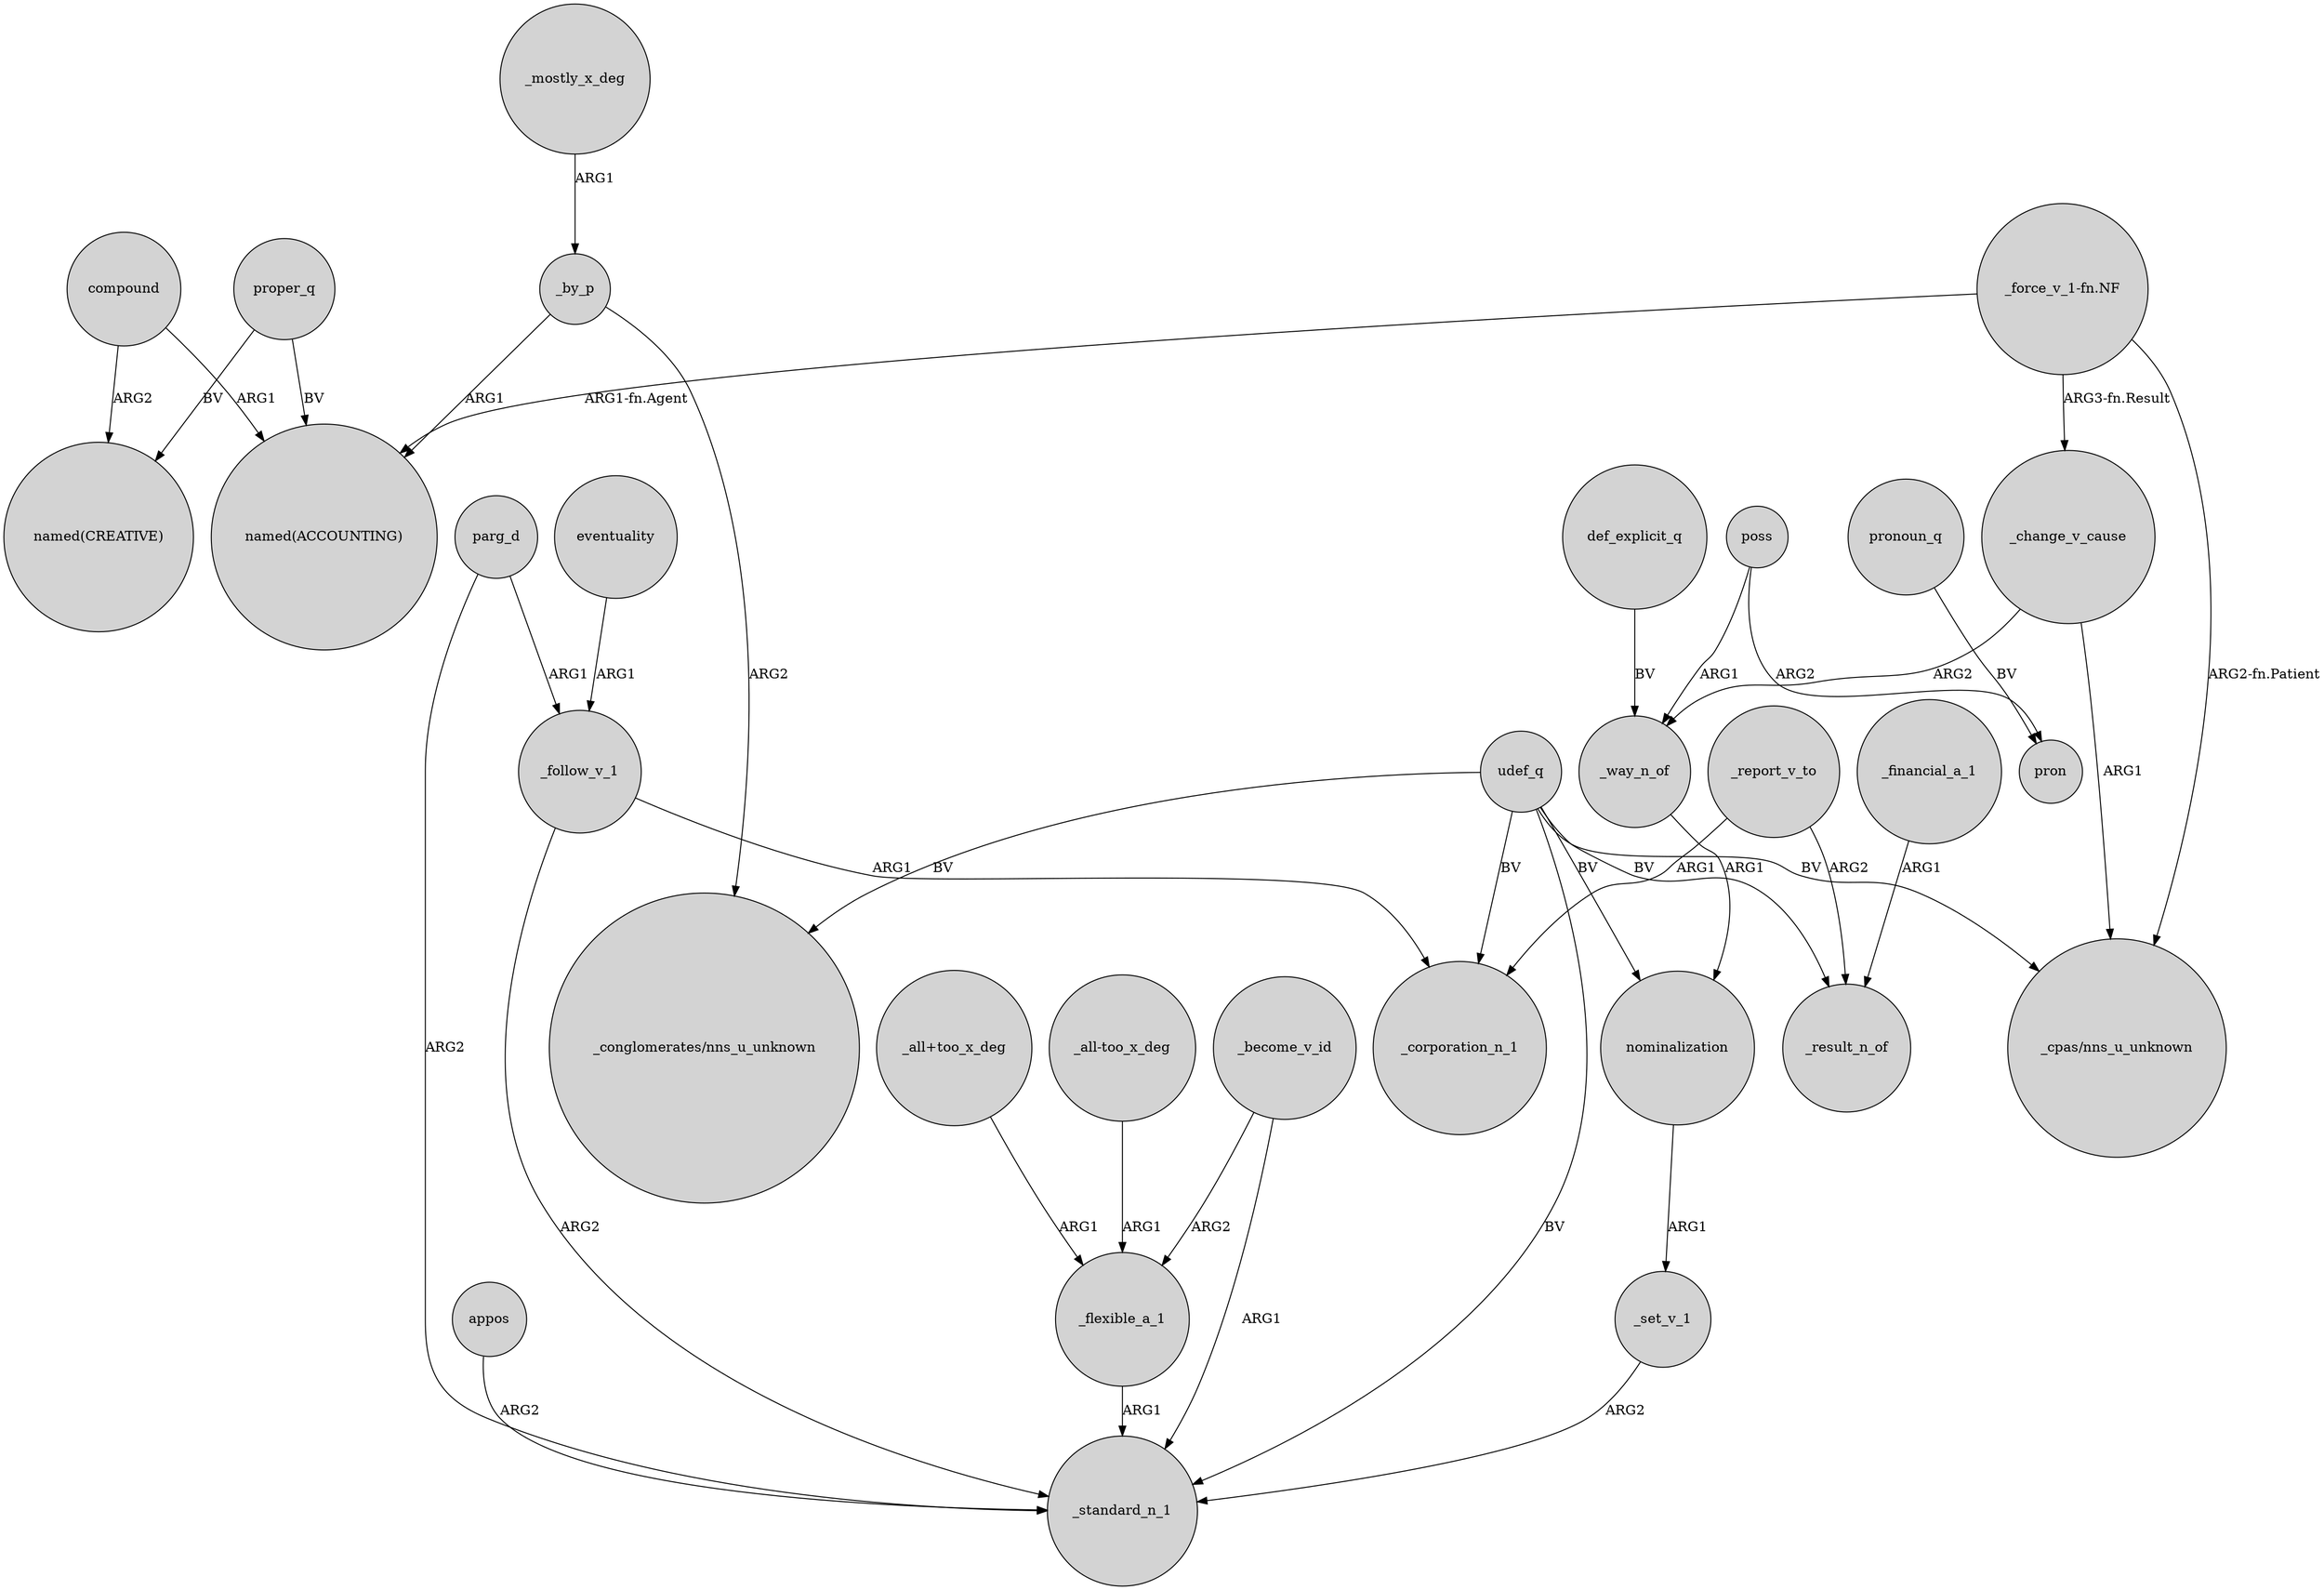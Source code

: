 digraph {
	node [shape=circle style=filled]
	proper_q -> "named(CREATIVE)" [label=BV]
	_mostly_x_deg -> _by_p [label=ARG1]
	_follow_v_1 -> _standard_n_1 [label=ARG2]
	_by_p -> "_conglomerates/nns_u_unknown" [label=ARG2]
	appos -> _standard_n_1 [label=ARG2]
	_set_v_1 -> _standard_n_1 [label=ARG2]
	poss -> pron [label=ARG2]
	"_all+too_x_deg" -> _flexible_a_1 [label=ARG1]
	_become_v_id -> _flexible_a_1 [label=ARG2]
	_flexible_a_1 -> _standard_n_1 [label=ARG1]
	poss -> _way_n_of [label=ARG1]
	_report_v_to -> _result_n_of [label=ARG2]
	"_force_v_1-fn.NF" -> "_cpas/nns_u_unknown" [label="ARG2-fn.Patient"]
	_financial_a_1 -> _result_n_of [label=ARG1]
	"_force_v_1-fn.NF" -> "named(ACCOUNTING)" [label="ARG1-fn.Agent"]
	udef_q -> "_conglomerates/nns_u_unknown" [label=BV]
	_change_v_cause -> _way_n_of [label=ARG2]
	parg_d -> _standard_n_1 [label=ARG2]
	proper_q -> "named(ACCOUNTING)" [label=BV]
	compound -> "named(CREATIVE)" [label=ARG2]
	pronoun_q -> pron [label=BV]
	udef_q -> _corporation_n_1 [label=BV]
	_become_v_id -> _standard_n_1 [label=ARG1]
	def_explicit_q -> _way_n_of [label=BV]
	udef_q -> _result_n_of [label=BV]
	udef_q -> "_cpas/nns_u_unknown" [label=BV]
	nominalization -> _set_v_1 [label=ARG1]
	"_force_v_1-fn.NF" -> _change_v_cause [label="ARG3-fn.Result"]
	udef_q -> nominalization [label=BV]
	_report_v_to -> _corporation_n_1 [label=ARG1]
	eventuality -> _follow_v_1 [label=ARG1]
	compound -> "named(ACCOUNTING)" [label=ARG1]
	_by_p -> "named(ACCOUNTING)" [label=ARG1]
	_change_v_cause -> "_cpas/nns_u_unknown" [label=ARG1]
	udef_q -> _standard_n_1 [label=BV]
	_follow_v_1 -> _corporation_n_1 [label=ARG1]
	parg_d -> _follow_v_1 [label=ARG1]
	_way_n_of -> nominalization [label=ARG1]
	"_all-too_x_deg" -> _flexible_a_1 [label=ARG1]
}
